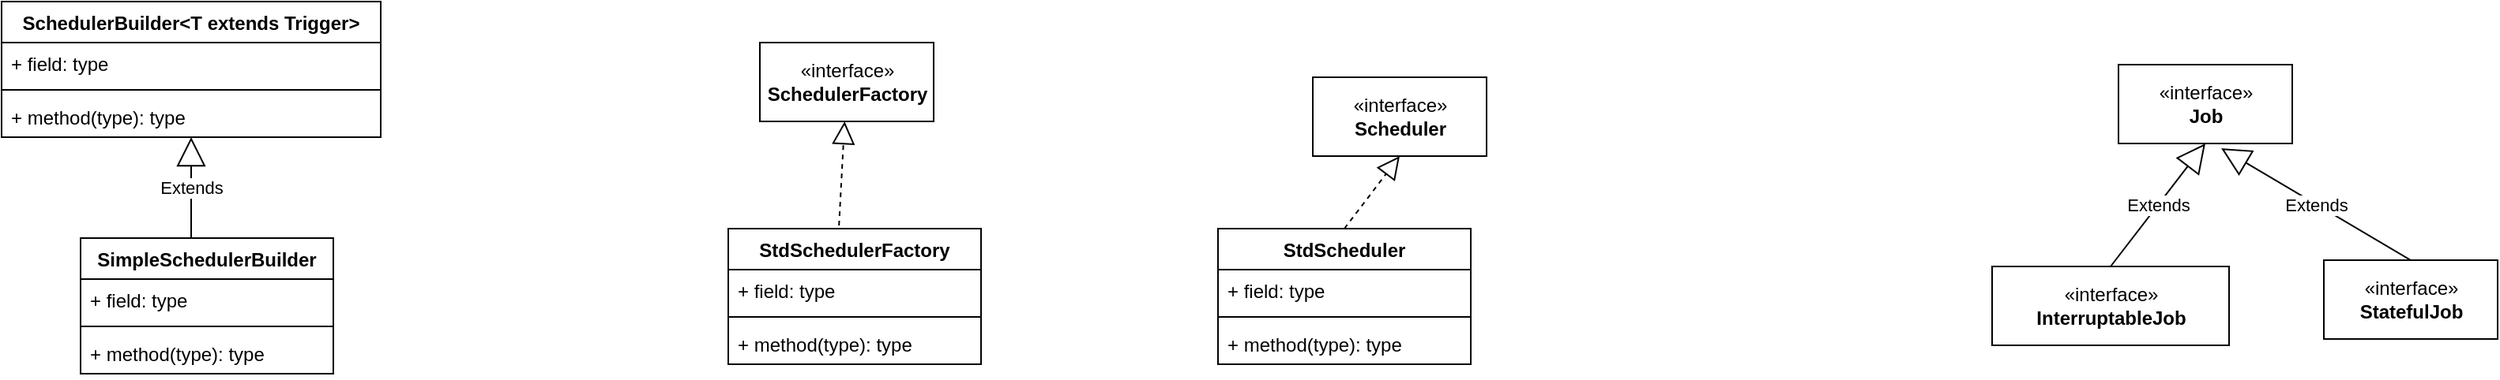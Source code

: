<mxfile version="13.7.9" type="device"><diagram id="Co_1wIfC-5RyWbXeqWPS" name="第 1 页"><mxGraphModel dx="1186" dy="601" grid="1" gridSize="10" guides="1" tooltips="1" connect="1" arrows="1" fold="1" page="1" pageScale="1" pageWidth="3300" pageHeight="4681" math="0" shadow="0"><root><mxCell id="0"/><mxCell id="1" parent="0"/><mxCell id="8J5hwwslMJSkmxgsWLws-1" value="SimpleSchedulerBuilder" style="swimlane;fontStyle=1;align=center;verticalAlign=top;childLayout=stackLayout;horizontal=1;startSize=26;horizontalStack=0;resizeParent=1;resizeParentMax=0;resizeLast=0;collapsible=1;marginBottom=0;fillColor=#FFFFFF;" parent="1" vertex="1"><mxGeometry x="410" y="310" width="160" height="86" as="geometry"/></mxCell><mxCell id="8J5hwwslMJSkmxgsWLws-9" value="Extends" style="endArrow=block;endSize=16;endFill=0;html=1;" parent="8J5hwwslMJSkmxgsWLws-1" target="8J5hwwslMJSkmxgsWLws-8" edge="1"><mxGeometry width="160" relative="1" as="geometry"><mxPoint x="70" as="sourcePoint"/><mxPoint x="230" as="targetPoint"/></mxGeometry></mxCell><mxCell id="8J5hwwslMJSkmxgsWLws-2" value="+ field: type" style="text;strokeColor=none;fillColor=none;align=left;verticalAlign=top;spacingLeft=4;spacingRight=4;overflow=hidden;rotatable=0;points=[[0,0.5],[1,0.5]];portConstraint=eastwest;" parent="8J5hwwslMJSkmxgsWLws-1" vertex="1"><mxGeometry y="26" width="160" height="26" as="geometry"/></mxCell><mxCell id="8J5hwwslMJSkmxgsWLws-3" value="" style="line;strokeWidth=1;fillColor=none;align=left;verticalAlign=middle;spacingTop=-1;spacingLeft=3;spacingRight=3;rotatable=0;labelPosition=right;points=[];portConstraint=eastwest;" parent="8J5hwwslMJSkmxgsWLws-1" vertex="1"><mxGeometry y="52" width="160" height="8" as="geometry"/></mxCell><mxCell id="8J5hwwslMJSkmxgsWLws-4" value="+ method(type): type" style="text;strokeColor=none;fillColor=none;align=left;verticalAlign=top;spacingLeft=4;spacingRight=4;overflow=hidden;rotatable=0;points=[[0,0.5],[1,0.5]];portConstraint=eastwest;" parent="8J5hwwslMJSkmxgsWLws-1" vertex="1"><mxGeometry y="60" width="160" height="26" as="geometry"/></mxCell><mxCell id="8J5hwwslMJSkmxgsWLws-5" value="SchedulerBuilder&lt;T extends Trigger&gt;" style="swimlane;fontStyle=1;align=center;verticalAlign=top;childLayout=stackLayout;horizontal=1;startSize=26;horizontalStack=0;resizeParent=1;resizeParentMax=0;resizeLast=0;collapsible=1;marginBottom=0;fillColor=#FFFFFF;" parent="1" vertex="1"><mxGeometry x="360" y="160" width="240" height="86" as="geometry"/></mxCell><mxCell id="8J5hwwslMJSkmxgsWLws-6" value="+ field: type" style="text;strokeColor=none;fillColor=none;align=left;verticalAlign=top;spacingLeft=4;spacingRight=4;overflow=hidden;rotatable=0;points=[[0,0.5],[1,0.5]];portConstraint=eastwest;" parent="8J5hwwslMJSkmxgsWLws-5" vertex="1"><mxGeometry y="26" width="240" height="26" as="geometry"/></mxCell><mxCell id="8J5hwwslMJSkmxgsWLws-7" value="" style="line;strokeWidth=1;fillColor=none;align=left;verticalAlign=middle;spacingTop=-1;spacingLeft=3;spacingRight=3;rotatable=0;labelPosition=right;points=[];portConstraint=eastwest;" parent="8J5hwwslMJSkmxgsWLws-5" vertex="1"><mxGeometry y="52" width="240" height="8" as="geometry"/></mxCell><mxCell id="8J5hwwslMJSkmxgsWLws-8" value="+ method(type): type" style="text;strokeColor=none;fillColor=none;align=left;verticalAlign=top;spacingLeft=4;spacingRight=4;overflow=hidden;rotatable=0;points=[[0,0.5],[1,0.5]];portConstraint=eastwest;" parent="8J5hwwslMJSkmxgsWLws-5" vertex="1"><mxGeometry y="60" width="240" height="26" as="geometry"/></mxCell><mxCell id="CJkmRSBJ2SrIQm3fy24U-1" value="StdSchedulerFactory" style="swimlane;fontStyle=1;align=center;verticalAlign=top;childLayout=stackLayout;horizontal=1;startSize=26;horizontalStack=0;resizeParent=1;resizeParentMax=0;resizeLast=0;collapsible=1;marginBottom=0;" parent="1" vertex="1"><mxGeometry x="820" y="304" width="160" height="86" as="geometry"/></mxCell><mxCell id="CJkmRSBJ2SrIQm3fy24U-2" value="+ field: type" style="text;strokeColor=none;fillColor=none;align=left;verticalAlign=top;spacingLeft=4;spacingRight=4;overflow=hidden;rotatable=0;points=[[0,0.5],[1,0.5]];portConstraint=eastwest;" parent="CJkmRSBJ2SrIQm3fy24U-1" vertex="1"><mxGeometry y="26" width="160" height="26" as="geometry"/></mxCell><mxCell id="CJkmRSBJ2SrIQm3fy24U-3" value="" style="line;strokeWidth=1;fillColor=none;align=left;verticalAlign=middle;spacingTop=-1;spacingLeft=3;spacingRight=3;rotatable=0;labelPosition=right;points=[];portConstraint=eastwest;" parent="CJkmRSBJ2SrIQm3fy24U-1" vertex="1"><mxGeometry y="52" width="160" height="8" as="geometry"/></mxCell><mxCell id="CJkmRSBJ2SrIQm3fy24U-4" value="+ method(type): type" style="text;strokeColor=none;fillColor=none;align=left;verticalAlign=top;spacingLeft=4;spacingRight=4;overflow=hidden;rotatable=0;points=[[0,0.5],[1,0.5]];portConstraint=eastwest;" parent="CJkmRSBJ2SrIQm3fy24U-1" vertex="1"><mxGeometry y="60" width="160" height="26" as="geometry"/></mxCell><mxCell id="CJkmRSBJ2SrIQm3fy24U-5" value="«interface»&lt;br&gt;&lt;b&gt;SchedulerFactory&lt;/b&gt;" style="html=1;" parent="1" vertex="1"><mxGeometry x="840" y="186" width="110" height="50" as="geometry"/></mxCell><mxCell id="CJkmRSBJ2SrIQm3fy24U-6" value="" style="endArrow=block;dashed=1;endFill=0;endSize=12;html=1;exitX=0.438;exitY=-0.023;exitDx=0;exitDy=0;exitPerimeter=0;" parent="1" source="CJkmRSBJ2SrIQm3fy24U-1" target="CJkmRSBJ2SrIQm3fy24U-5" edge="1"><mxGeometry width="160" relative="1" as="geometry"><mxPoint x="910" y="300" as="sourcePoint"/><mxPoint x="1070" y="300" as="targetPoint"/></mxGeometry></mxCell><mxCell id="CJkmRSBJ2SrIQm3fy24U-7" value="«interface»&lt;br&gt;&lt;b&gt;Scheduler&lt;/b&gt;" style="html=1;" parent="1" vertex="1"><mxGeometry x="1190" y="208" width="110" height="50" as="geometry"/></mxCell><mxCell id="CJkmRSBJ2SrIQm3fy24U-8" value="StdScheduler" style="swimlane;fontStyle=1;align=center;verticalAlign=top;childLayout=stackLayout;horizontal=1;startSize=26;horizontalStack=0;resizeParent=1;resizeParentMax=0;resizeLast=0;collapsible=1;marginBottom=0;" parent="1" vertex="1"><mxGeometry x="1130" y="304" width="160" height="86" as="geometry"/></mxCell><mxCell id="CJkmRSBJ2SrIQm3fy24U-12" value="" style="endArrow=block;dashed=1;endFill=0;endSize=12;html=1;entryX=0.5;entryY=1;entryDx=0;entryDy=0;" parent="CJkmRSBJ2SrIQm3fy24U-8" target="CJkmRSBJ2SrIQm3fy24U-7" edge="1"><mxGeometry width="160" relative="1" as="geometry"><mxPoint x="80" as="sourcePoint"/><mxPoint x="240" as="targetPoint"/></mxGeometry></mxCell><mxCell id="CJkmRSBJ2SrIQm3fy24U-9" value="+ field: type" style="text;strokeColor=none;fillColor=none;align=left;verticalAlign=top;spacingLeft=4;spacingRight=4;overflow=hidden;rotatable=0;points=[[0,0.5],[1,0.5]];portConstraint=eastwest;" parent="CJkmRSBJ2SrIQm3fy24U-8" vertex="1"><mxGeometry y="26" width="160" height="26" as="geometry"/></mxCell><mxCell id="CJkmRSBJ2SrIQm3fy24U-10" value="" style="line;strokeWidth=1;fillColor=none;align=left;verticalAlign=middle;spacingTop=-1;spacingLeft=3;spacingRight=3;rotatable=0;labelPosition=right;points=[];portConstraint=eastwest;" parent="CJkmRSBJ2SrIQm3fy24U-8" vertex="1"><mxGeometry y="52" width="160" height="8" as="geometry"/></mxCell><mxCell id="CJkmRSBJ2SrIQm3fy24U-11" value="+ method(type): type" style="text;strokeColor=none;fillColor=none;align=left;verticalAlign=top;spacingLeft=4;spacingRight=4;overflow=hidden;rotatable=0;points=[[0,0.5],[1,0.5]];portConstraint=eastwest;" parent="CJkmRSBJ2SrIQm3fy24U-8" vertex="1"><mxGeometry y="60" width="160" height="26" as="geometry"/></mxCell><mxCell id="DM1MXZ1GShAm9bgDshpG-1" value="«interface»&lt;br&gt;&lt;b&gt;Job&lt;/b&gt;" style="html=1;" vertex="1" parent="1"><mxGeometry x="1700" y="200" width="110" height="50" as="geometry"/></mxCell><mxCell id="DM1MXZ1GShAm9bgDshpG-2" value="«interface»&lt;br&gt;&lt;b&gt;InterruptableJob&lt;/b&gt;" style="html=1;" vertex="1" parent="1"><mxGeometry x="1620" y="328" width="150" height="50" as="geometry"/></mxCell><mxCell id="DM1MXZ1GShAm9bgDshpG-3" value="Extends" style="endArrow=block;endSize=16;endFill=0;html=1;entryX=0.5;entryY=1;entryDx=0;entryDy=0;exitX=0.5;exitY=0;exitDx=0;exitDy=0;" edge="1" parent="1" source="DM1MXZ1GShAm9bgDshpG-2" target="DM1MXZ1GShAm9bgDshpG-1"><mxGeometry width="160" relative="1" as="geometry"><mxPoint x="1710" y="320" as="sourcePoint"/><mxPoint x="1870" y="320" as="targetPoint"/></mxGeometry></mxCell><mxCell id="DM1MXZ1GShAm9bgDshpG-4" value="«interface»&lt;br&gt;&lt;b&gt;StatefulJob&lt;/b&gt;" style="html=1;" vertex="1" parent="1"><mxGeometry x="1830" y="324" width="110" height="50" as="geometry"/></mxCell><mxCell id="DM1MXZ1GShAm9bgDshpG-5" value="Extends" style="endArrow=block;endSize=16;endFill=0;html=1;entryX=0.591;entryY=1.06;entryDx=0;entryDy=0;entryPerimeter=0;exitX=0.5;exitY=0;exitDx=0;exitDy=0;" edge="1" parent="1" source="DM1MXZ1GShAm9bgDshpG-4" target="DM1MXZ1GShAm9bgDshpG-1"><mxGeometry width="160" relative="1" as="geometry"><mxPoint x="1880" y="320" as="sourcePoint"/><mxPoint x="2040" y="320" as="targetPoint"/></mxGeometry></mxCell></root></mxGraphModel></diagram></mxfile>